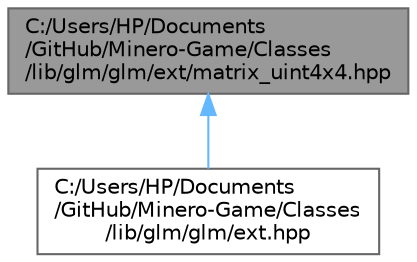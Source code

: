 digraph "C:/Users/HP/Documents/GitHub/Minero-Game/Classes/lib/glm/glm/ext/matrix_uint4x4.hpp"
{
 // LATEX_PDF_SIZE
  bgcolor="transparent";
  edge [fontname=Helvetica,fontsize=10,labelfontname=Helvetica,labelfontsize=10];
  node [fontname=Helvetica,fontsize=10,shape=box,height=0.2,width=0.4];
  Node1 [id="Node000001",label="C:/Users/HP/Documents\l/GitHub/Minero-Game/Classes\l/lib/glm/glm/ext/matrix_uint4x4.hpp",height=0.2,width=0.4,color="gray40", fillcolor="grey60", style="filled", fontcolor="black",tooltip=" "];
  Node1 -> Node2 [id="edge3_Node000001_Node000002",dir="back",color="steelblue1",style="solid",tooltip=" "];
  Node2 [id="Node000002",label="C:/Users/HP/Documents\l/GitHub/Minero-Game/Classes\l/lib/glm/glm/ext.hpp",height=0.2,width=0.4,color="grey40", fillcolor="white", style="filled",URL="$_classes_2lib_2glm_2glm_2ext_8hpp.html",tooltip=" "];
}
